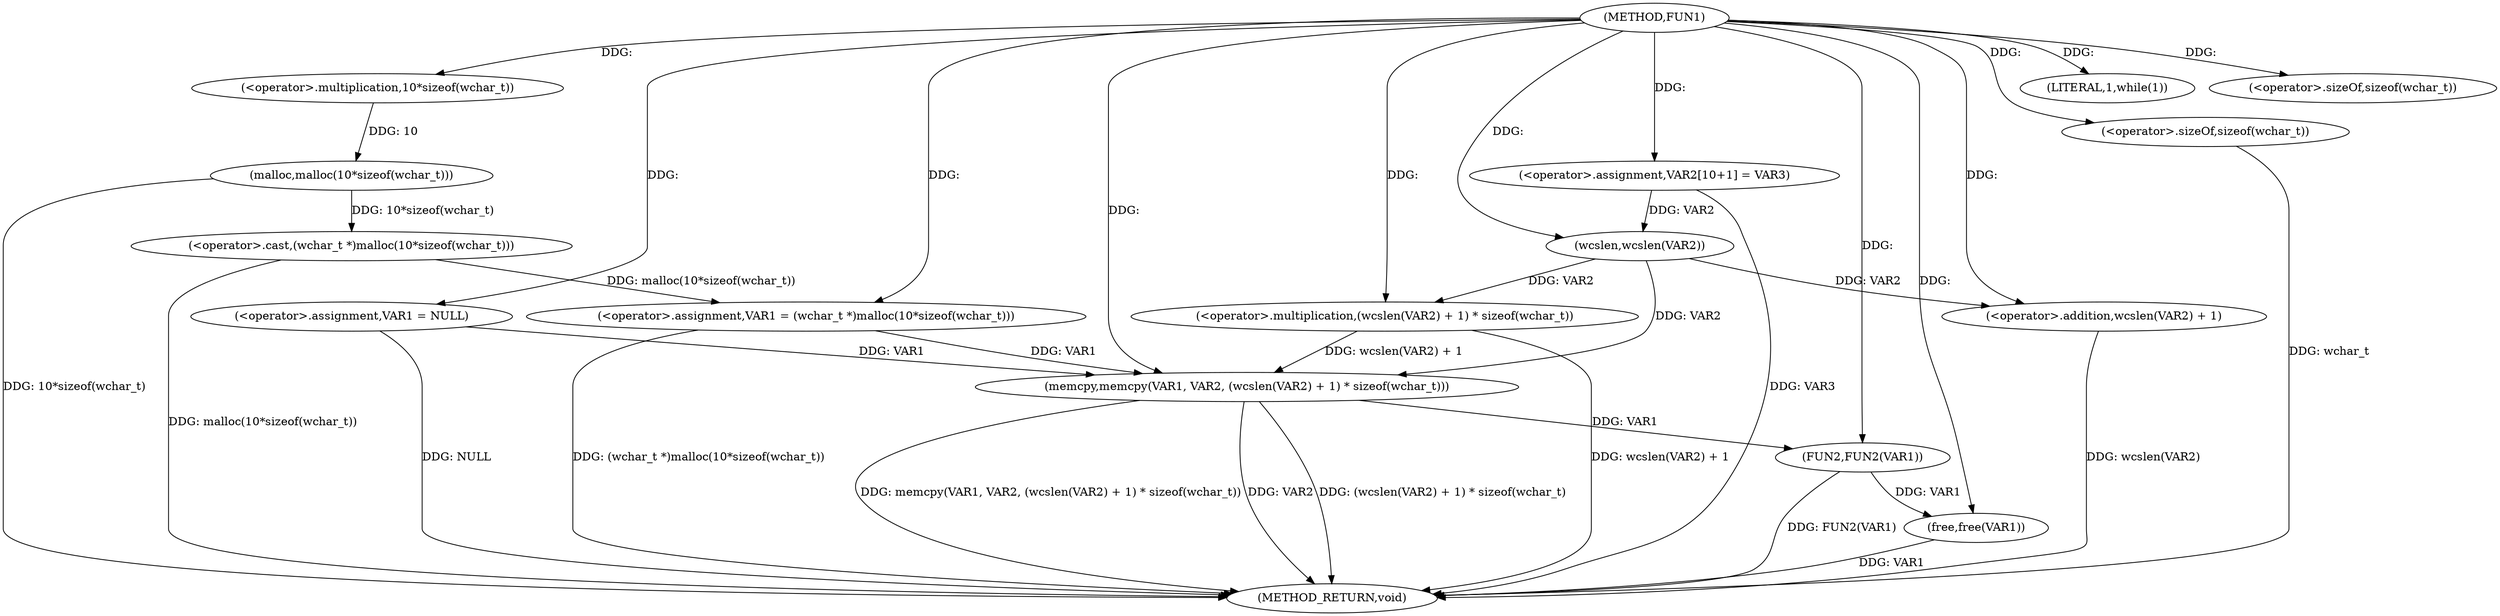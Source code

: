 digraph FUN1 {  
"1000100" [label = "(METHOD,FUN1)" ]
"1000138" [label = "(METHOD_RETURN,void)" ]
"1000103" [label = "(<operator>.assignment,VAR1 = NULL)" ]
"1000107" [label = "(LITERAL,1,while(1))" ]
"1000109" [label = "(<operator>.assignment,VAR1 = (wchar_t *)malloc(10*sizeof(wchar_t)))" ]
"1000111" [label = "(<operator>.cast,(wchar_t *)malloc(10*sizeof(wchar_t)))" ]
"1000113" [label = "(malloc,malloc(10*sizeof(wchar_t)))" ]
"1000114" [label = "(<operator>.multiplication,10*sizeof(wchar_t))" ]
"1000116" [label = "(<operator>.sizeOf,sizeof(wchar_t))" ]
"1000121" [label = "(<operator>.assignment,VAR2[10+1] = VAR3)" ]
"1000124" [label = "(memcpy,memcpy(VAR1, VAR2, (wcslen(VAR2) + 1) * sizeof(wchar_t)))" ]
"1000127" [label = "(<operator>.multiplication,(wcslen(VAR2) + 1) * sizeof(wchar_t))" ]
"1000128" [label = "(<operator>.addition,wcslen(VAR2) + 1)" ]
"1000129" [label = "(wcslen,wcslen(VAR2))" ]
"1000132" [label = "(<operator>.sizeOf,sizeof(wchar_t))" ]
"1000134" [label = "(FUN2,FUN2(VAR1))" ]
"1000136" [label = "(free,free(VAR1))" ]
  "1000124" -> "1000138"  [ label = "DDG: VAR2"] 
  "1000103" -> "1000138"  [ label = "DDG: NULL"] 
  "1000113" -> "1000138"  [ label = "DDG: 10*sizeof(wchar_t)"] 
  "1000124" -> "1000138"  [ label = "DDG: (wcslen(VAR2) + 1) * sizeof(wchar_t)"] 
  "1000132" -> "1000138"  [ label = "DDG: wchar_t"] 
  "1000111" -> "1000138"  [ label = "DDG: malloc(10*sizeof(wchar_t))"] 
  "1000127" -> "1000138"  [ label = "DDG: wcslen(VAR2) + 1"] 
  "1000109" -> "1000138"  [ label = "DDG: (wchar_t *)malloc(10*sizeof(wchar_t))"] 
  "1000124" -> "1000138"  [ label = "DDG: memcpy(VAR1, VAR2, (wcslen(VAR2) + 1) * sizeof(wchar_t))"] 
  "1000121" -> "1000138"  [ label = "DDG: VAR3"] 
  "1000128" -> "1000138"  [ label = "DDG: wcslen(VAR2)"] 
  "1000134" -> "1000138"  [ label = "DDG: FUN2(VAR1)"] 
  "1000136" -> "1000138"  [ label = "DDG: VAR1"] 
  "1000100" -> "1000103"  [ label = "DDG: "] 
  "1000100" -> "1000107"  [ label = "DDG: "] 
  "1000111" -> "1000109"  [ label = "DDG: malloc(10*sizeof(wchar_t))"] 
  "1000100" -> "1000109"  [ label = "DDG: "] 
  "1000113" -> "1000111"  [ label = "DDG: 10*sizeof(wchar_t)"] 
  "1000114" -> "1000113"  [ label = "DDG: 10"] 
  "1000100" -> "1000114"  [ label = "DDG: "] 
  "1000100" -> "1000116"  [ label = "DDG: "] 
  "1000100" -> "1000121"  [ label = "DDG: "] 
  "1000103" -> "1000124"  [ label = "DDG: VAR1"] 
  "1000109" -> "1000124"  [ label = "DDG: VAR1"] 
  "1000100" -> "1000124"  [ label = "DDG: "] 
  "1000129" -> "1000124"  [ label = "DDG: VAR2"] 
  "1000127" -> "1000124"  [ label = "DDG: wcslen(VAR2) + 1"] 
  "1000129" -> "1000127"  [ label = "DDG: VAR2"] 
  "1000100" -> "1000127"  [ label = "DDG: "] 
  "1000129" -> "1000128"  [ label = "DDG: VAR2"] 
  "1000121" -> "1000129"  [ label = "DDG: VAR2"] 
  "1000100" -> "1000129"  [ label = "DDG: "] 
  "1000100" -> "1000128"  [ label = "DDG: "] 
  "1000100" -> "1000132"  [ label = "DDG: "] 
  "1000124" -> "1000134"  [ label = "DDG: VAR1"] 
  "1000100" -> "1000134"  [ label = "DDG: "] 
  "1000134" -> "1000136"  [ label = "DDG: VAR1"] 
  "1000100" -> "1000136"  [ label = "DDG: "] 
}
